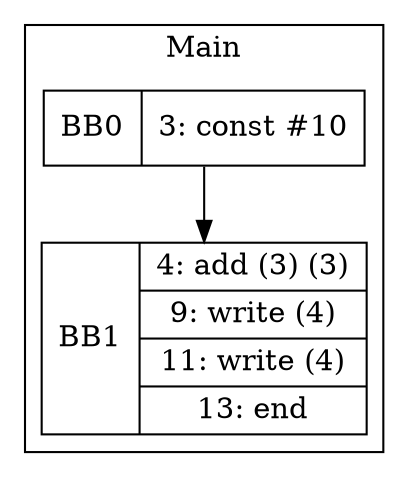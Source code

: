 digraph G {
node [shape=record];
subgraph cluster_main{
label = "Main";
BB0 [shape=record, label="<b>BB0|{3: const #10}"];
BB1 [shape=record, label="<b>BB1|{4: add (3) (3)|9: write (4)|11: write (4)|13: end}"];
}
BB0:s -> BB1:n ;
}
